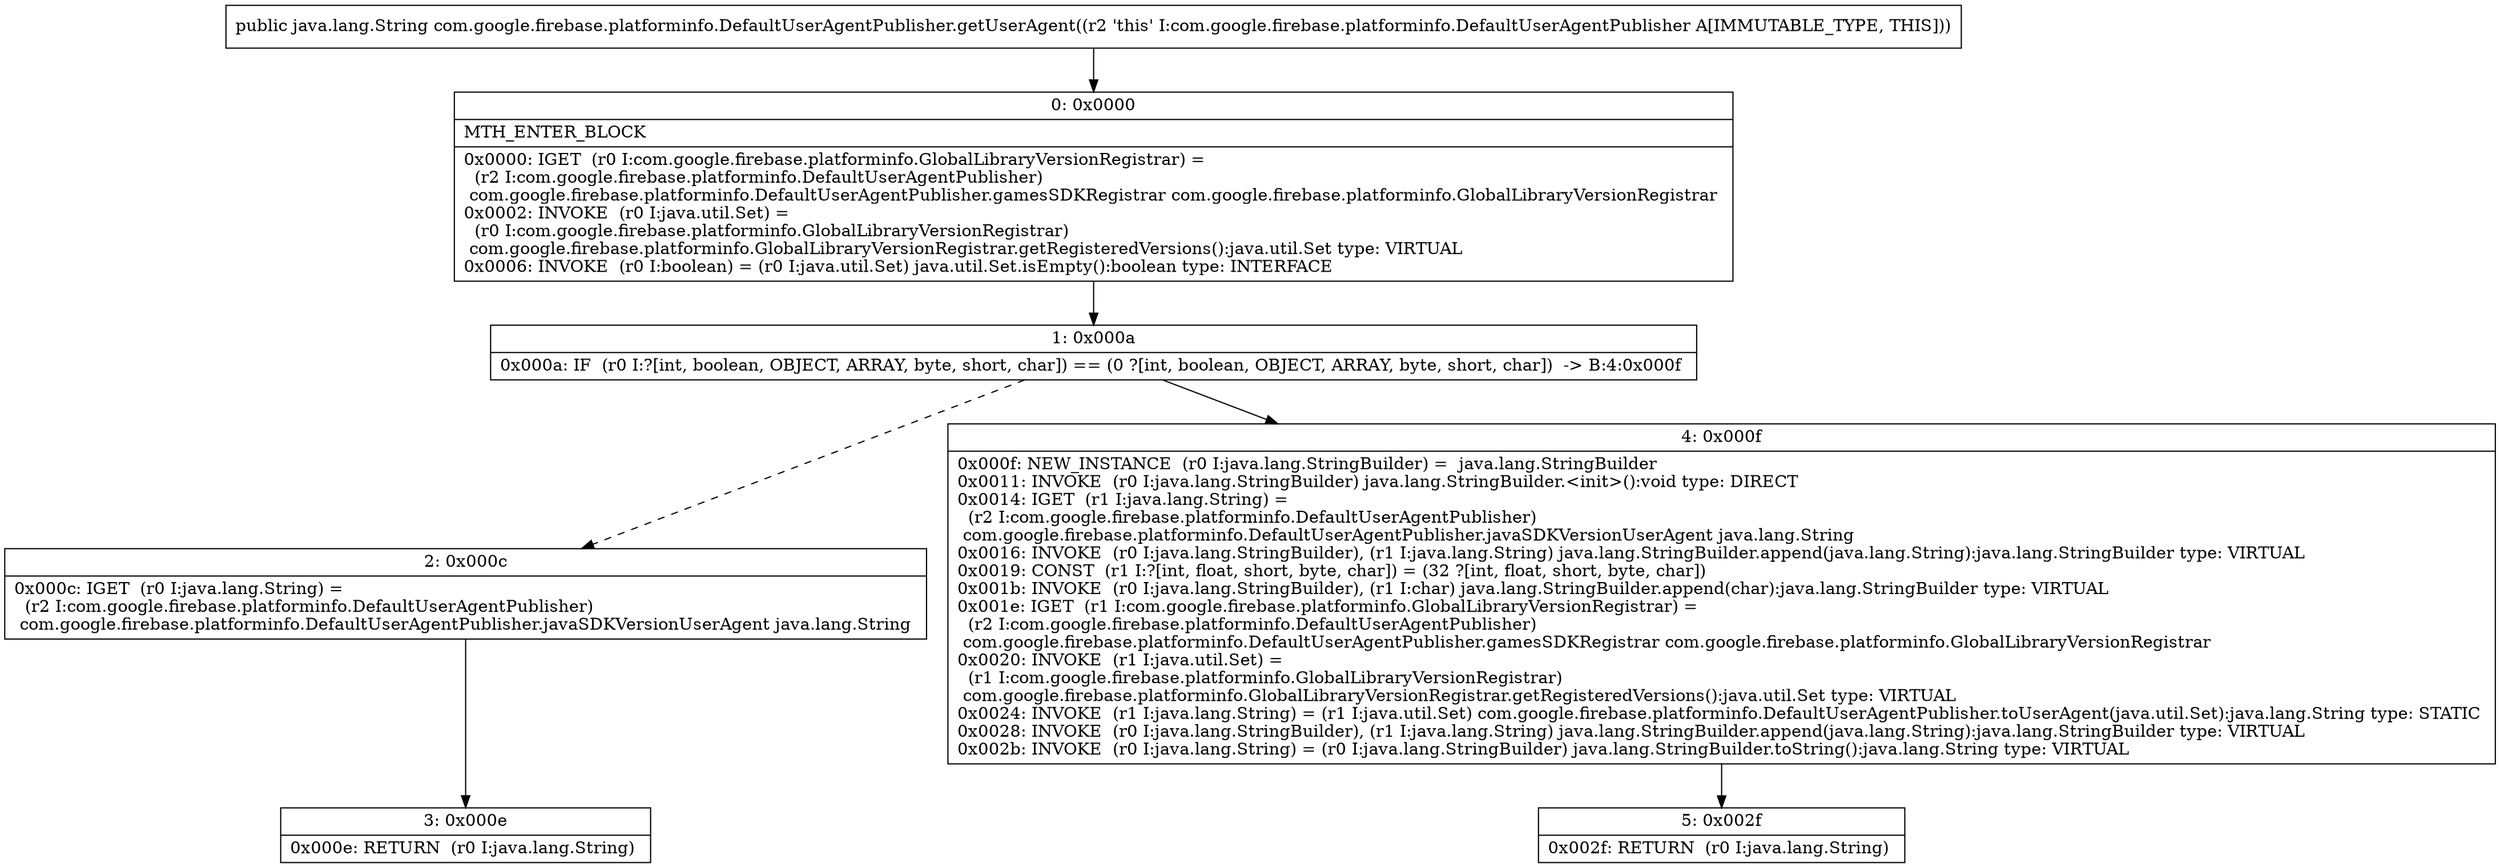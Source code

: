 digraph "CFG forcom.google.firebase.platforminfo.DefaultUserAgentPublisher.getUserAgent()Ljava\/lang\/String;" {
Node_0 [shape=record,label="{0\:\ 0x0000|MTH_ENTER_BLOCK\l|0x0000: IGET  (r0 I:com.google.firebase.platforminfo.GlobalLibraryVersionRegistrar) = \l  (r2 I:com.google.firebase.platforminfo.DefaultUserAgentPublisher)\l com.google.firebase.platforminfo.DefaultUserAgentPublisher.gamesSDKRegistrar com.google.firebase.platforminfo.GlobalLibraryVersionRegistrar \l0x0002: INVOKE  (r0 I:java.util.Set) = \l  (r0 I:com.google.firebase.platforminfo.GlobalLibraryVersionRegistrar)\l com.google.firebase.platforminfo.GlobalLibraryVersionRegistrar.getRegisteredVersions():java.util.Set type: VIRTUAL \l0x0006: INVOKE  (r0 I:boolean) = (r0 I:java.util.Set) java.util.Set.isEmpty():boolean type: INTERFACE \l}"];
Node_1 [shape=record,label="{1\:\ 0x000a|0x000a: IF  (r0 I:?[int, boolean, OBJECT, ARRAY, byte, short, char]) == (0 ?[int, boolean, OBJECT, ARRAY, byte, short, char])  \-\> B:4:0x000f \l}"];
Node_2 [shape=record,label="{2\:\ 0x000c|0x000c: IGET  (r0 I:java.lang.String) = \l  (r2 I:com.google.firebase.platforminfo.DefaultUserAgentPublisher)\l com.google.firebase.platforminfo.DefaultUserAgentPublisher.javaSDKVersionUserAgent java.lang.String \l}"];
Node_3 [shape=record,label="{3\:\ 0x000e|0x000e: RETURN  (r0 I:java.lang.String) \l}"];
Node_4 [shape=record,label="{4\:\ 0x000f|0x000f: NEW_INSTANCE  (r0 I:java.lang.StringBuilder) =  java.lang.StringBuilder \l0x0011: INVOKE  (r0 I:java.lang.StringBuilder) java.lang.StringBuilder.\<init\>():void type: DIRECT \l0x0014: IGET  (r1 I:java.lang.String) = \l  (r2 I:com.google.firebase.platforminfo.DefaultUserAgentPublisher)\l com.google.firebase.platforminfo.DefaultUserAgentPublisher.javaSDKVersionUserAgent java.lang.String \l0x0016: INVOKE  (r0 I:java.lang.StringBuilder), (r1 I:java.lang.String) java.lang.StringBuilder.append(java.lang.String):java.lang.StringBuilder type: VIRTUAL \l0x0019: CONST  (r1 I:?[int, float, short, byte, char]) = (32 ?[int, float, short, byte, char]) \l0x001b: INVOKE  (r0 I:java.lang.StringBuilder), (r1 I:char) java.lang.StringBuilder.append(char):java.lang.StringBuilder type: VIRTUAL \l0x001e: IGET  (r1 I:com.google.firebase.platforminfo.GlobalLibraryVersionRegistrar) = \l  (r2 I:com.google.firebase.platforminfo.DefaultUserAgentPublisher)\l com.google.firebase.platforminfo.DefaultUserAgentPublisher.gamesSDKRegistrar com.google.firebase.platforminfo.GlobalLibraryVersionRegistrar \l0x0020: INVOKE  (r1 I:java.util.Set) = \l  (r1 I:com.google.firebase.platforminfo.GlobalLibraryVersionRegistrar)\l com.google.firebase.platforminfo.GlobalLibraryVersionRegistrar.getRegisteredVersions():java.util.Set type: VIRTUAL \l0x0024: INVOKE  (r1 I:java.lang.String) = (r1 I:java.util.Set) com.google.firebase.platforminfo.DefaultUserAgentPublisher.toUserAgent(java.util.Set):java.lang.String type: STATIC \l0x0028: INVOKE  (r0 I:java.lang.StringBuilder), (r1 I:java.lang.String) java.lang.StringBuilder.append(java.lang.String):java.lang.StringBuilder type: VIRTUAL \l0x002b: INVOKE  (r0 I:java.lang.String) = (r0 I:java.lang.StringBuilder) java.lang.StringBuilder.toString():java.lang.String type: VIRTUAL \l}"];
Node_5 [shape=record,label="{5\:\ 0x002f|0x002f: RETURN  (r0 I:java.lang.String) \l}"];
MethodNode[shape=record,label="{public java.lang.String com.google.firebase.platforminfo.DefaultUserAgentPublisher.getUserAgent((r2 'this' I:com.google.firebase.platforminfo.DefaultUserAgentPublisher A[IMMUTABLE_TYPE, THIS])) }"];
MethodNode -> Node_0;
Node_0 -> Node_1;
Node_1 -> Node_2[style=dashed];
Node_1 -> Node_4;
Node_2 -> Node_3;
Node_4 -> Node_5;
}

